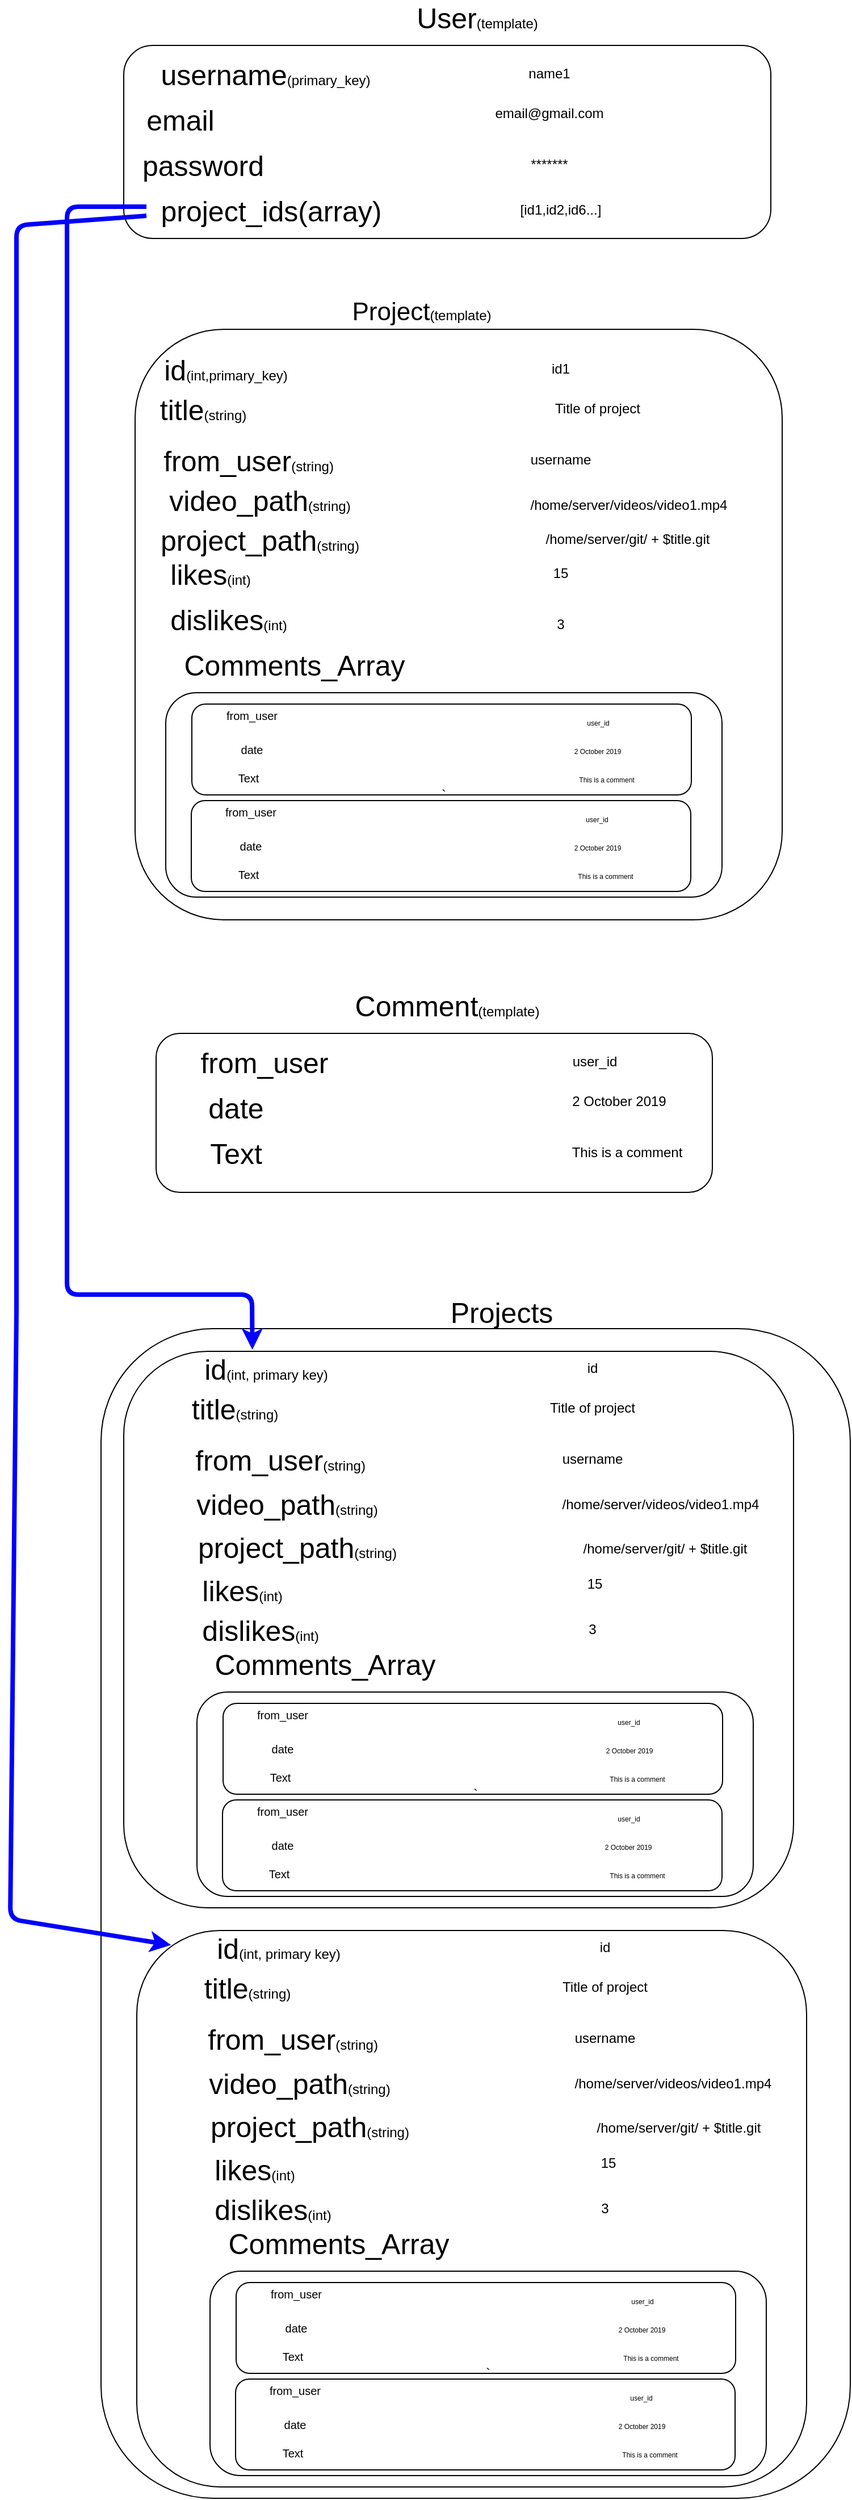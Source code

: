 <mxfile version="12.3.8" type="device" pages="1"><diagram id="bDGPlXlw2VGNP0Th6LXM" name="Page-1"><mxGraphModel dx="4913" dy="2206" grid="1" gridSize="10" guides="1" tooltips="1" connect="1" arrows="1" fold="1" page="1" pageScale="1" pageWidth="850" pageHeight="1100" math="0" shadow="0"><root><mxCell id="0"/><mxCell id="1" parent="0"/><mxCell id="iResX6bWfWfFYFpX5Amb-1" value="" style="rounded=1;whiteSpace=wrap;html=1;fillColor=none;" vertex="1" parent="1"><mxGeometry x="30" y="100" width="570" height="170" as="geometry"/></mxCell><mxCell id="iResX6bWfWfFYFpX5Amb-2" value="&lt;font style=&quot;font-size: 25px&quot;&gt;User&lt;/font&gt;(template)" style="text;html=1;strokeColor=none;fillColor=none;align=center;verticalAlign=middle;whiteSpace=wrap;rounded=0;" vertex="1" parent="1"><mxGeometry x="264" y="60" width="155" height="30" as="geometry"/></mxCell><mxCell id="iResX6bWfWfFYFpX5Amb-3" value="&lt;font style=&quot;font-size: 25px&quot;&gt;username&lt;/font&gt;(primary_key)" style="text;html=1;strokeColor=none;fillColor=none;align=center;verticalAlign=middle;whiteSpace=wrap;rounded=0;" vertex="1" parent="1"><mxGeometry x="50" y="110" width="210" height="30" as="geometry"/></mxCell><mxCell id="iResX6bWfWfFYFpX5Amb-4" value="&lt;font style=&quot;font-size: 25px&quot;&gt;email&lt;/font&gt;" style="text;html=1;strokeColor=none;fillColor=none;align=center;verticalAlign=middle;whiteSpace=wrap;rounded=0;" vertex="1" parent="1"><mxGeometry x="40" y="150" width="80" height="30" as="geometry"/></mxCell><mxCell id="iResX6bWfWfFYFpX5Amb-5" value="&lt;font style=&quot;font-size: 25px&quot;&gt;password&lt;/font&gt;" style="text;html=1;strokeColor=none;fillColor=none;align=center;verticalAlign=middle;whiteSpace=wrap;rounded=0;" vertex="1" parent="1"><mxGeometry x="40" y="190" width="120" height="30" as="geometry"/></mxCell><mxCell id="iResX6bWfWfFYFpX5Amb-7" value="name1" style="text;html=1;strokeColor=none;fillColor=none;align=center;verticalAlign=middle;whiteSpace=wrap;rounded=0;" vertex="1" parent="1"><mxGeometry x="365" y="110" width="80" height="30" as="geometry"/></mxCell><mxCell id="iResX6bWfWfFYFpX5Amb-8" value="email@gmail.com" style="text;html=1;strokeColor=none;fillColor=none;align=center;verticalAlign=middle;whiteSpace=wrap;rounded=0;" vertex="1" parent="1"><mxGeometry x="365" y="145" width="80" height="30" as="geometry"/></mxCell><mxCell id="iResX6bWfWfFYFpX5Amb-9" value="*******" style="text;html=1;strokeColor=none;fillColor=none;align=center;verticalAlign=middle;whiteSpace=wrap;rounded=0;" vertex="1" parent="1"><mxGeometry x="365" y="190" width="80" height="30" as="geometry"/></mxCell><mxCell id="iResX6bWfWfFYFpX5Amb-16" value="" style="rounded=1;whiteSpace=wrap;html=1;fillColor=none;" vertex="1" parent="1"><mxGeometry x="40" y="350" width="570" height="520" as="geometry"/></mxCell><mxCell id="iResX6bWfWfFYFpX5Amb-17" value="&lt;div&gt;&lt;font style=&quot;font-size: 22px&quot;&gt;&lt;font style=&quot;font-size: 22px&quot;&gt;Project&lt;/font&gt;&lt;/font&gt;(template)&lt;/div&gt;" style="text;html=1;strokeColor=none;fillColor=none;align=center;verticalAlign=middle;whiteSpace=wrap;rounded=0;" vertex="1" parent="1"><mxGeometry x="210" y="320" width="165" height="30" as="geometry"/></mxCell><mxCell id="iResX6bWfWfFYFpX5Amb-18" value="&lt;font style=&quot;font-size: 25px&quot;&gt;id&lt;/font&gt;(int,primary_key)" style="text;html=1;strokeColor=none;fillColor=none;align=center;verticalAlign=middle;whiteSpace=wrap;rounded=0;" vertex="1" parent="1"><mxGeometry x="80" y="370" width="80" height="30" as="geometry"/></mxCell><mxCell id="iResX6bWfWfFYFpX5Amb-19" value="&lt;font style=&quot;font-size: 25px&quot;&gt;title&lt;/font&gt;(string)" style="text;html=1;strokeColor=none;fillColor=none;align=center;verticalAlign=middle;whiteSpace=wrap;rounded=0;" vertex="1" parent="1"><mxGeometry x="60" y="405" width="80" height="30" as="geometry"/></mxCell><mxCell id="iResX6bWfWfFYFpX5Amb-20" value="&lt;font style=&quot;font-size: 25px&quot;&gt;from_user&lt;/font&gt;(string)" style="text;html=1;strokeColor=none;fillColor=none;align=center;verticalAlign=middle;whiteSpace=wrap;rounded=0;" vertex="1" parent="1"><mxGeometry x="100" y="450" width="80" height="30" as="geometry"/></mxCell><mxCell id="iResX6bWfWfFYFpX5Amb-21" value="id1" style="text;html=1;strokeColor=none;fillColor=none;align=center;verticalAlign=middle;whiteSpace=wrap;rounded=0;" vertex="1" parent="1"><mxGeometry x="375" y="370" width="80" height="30" as="geometry"/></mxCell><mxCell id="iResX6bWfWfFYFpX5Amb-22" value="Title of project" style="text;html=1;strokeColor=none;fillColor=none;align=center;verticalAlign=middle;whiteSpace=wrap;rounded=0;" vertex="1" parent="1"><mxGeometry x="375" y="405" width="145" height="30" as="geometry"/></mxCell><mxCell id="iResX6bWfWfFYFpX5Amb-23" value="username" style="text;html=1;strokeColor=none;fillColor=none;align=center;verticalAlign=middle;whiteSpace=wrap;rounded=0;" vertex="1" parent="1"><mxGeometry x="375" y="450" width="80" height="30" as="geometry"/></mxCell><mxCell id="iResX6bWfWfFYFpX5Amb-24" value="&lt;font style=&quot;font-size: 25px&quot;&gt;project_ids(array)&lt;/font&gt;" style="text;html=1;strokeColor=none;fillColor=none;align=center;verticalAlign=middle;whiteSpace=wrap;rounded=0;" vertex="1" parent="1"><mxGeometry x="120" y="230" width="80" height="30" as="geometry"/></mxCell><mxCell id="iResX6bWfWfFYFpX5Amb-25" value="[id1,id2,id6...]" style="text;html=1;strokeColor=none;fillColor=none;align=center;verticalAlign=middle;whiteSpace=wrap;rounded=0;" vertex="1" parent="1"><mxGeometry x="375" y="230" width="80" height="30" as="geometry"/></mxCell><mxCell id="iResX6bWfWfFYFpX5Amb-28" value="&lt;font style=&quot;font-size: 25px&quot;&gt;video_path&lt;/font&gt;(string)" style="text;html=1;strokeColor=none;fillColor=none;align=center;verticalAlign=middle;whiteSpace=wrap;rounded=0;" vertex="1" parent="1"><mxGeometry x="50" y="485" width="200" height="30" as="geometry"/></mxCell><mxCell id="iResX6bWfWfFYFpX5Amb-29" value="/home/server/videos/video1.mp4" style="text;html=1;strokeColor=none;fillColor=none;align=center;verticalAlign=middle;whiteSpace=wrap;rounded=0;" vertex="1" parent="1"><mxGeometry x="360" y="490" width="230" height="30" as="geometry"/></mxCell><mxCell id="iResX6bWfWfFYFpX5Amb-30" value="&lt;font style=&quot;font-size: 25px&quot;&gt;likes&lt;/font&gt;(int)" style="text;html=1;strokeColor=none;fillColor=none;align=center;verticalAlign=middle;whiteSpace=wrap;rounded=0;" vertex="1" parent="1"><mxGeometry x="60" y="550" width="93" height="30" as="geometry"/></mxCell><mxCell id="iResX6bWfWfFYFpX5Amb-31" value="&lt;font style=&quot;font-size: 25px&quot;&gt;dislikes&lt;/font&gt;(int)" style="text;html=1;strokeColor=none;fillColor=none;align=center;verticalAlign=middle;whiteSpace=wrap;rounded=0;" vertex="1" parent="1"><mxGeometry x="60" y="590" width="125" height="30" as="geometry"/></mxCell><mxCell id="iResX6bWfWfFYFpX5Amb-32" value="15" style="text;html=1;strokeColor=none;fillColor=none;align=center;verticalAlign=middle;whiteSpace=wrap;rounded=0;" vertex="1" parent="1"><mxGeometry x="375" y="550" width="80" height="30" as="geometry"/></mxCell><mxCell id="iResX6bWfWfFYFpX5Amb-33" value="3" style="text;html=1;strokeColor=none;fillColor=none;align=center;verticalAlign=middle;whiteSpace=wrap;rounded=0;" vertex="1" parent="1"><mxGeometry x="375" y="595" width="80" height="30" as="geometry"/></mxCell><mxCell id="iResX6bWfWfFYFpX5Amb-34" value="" style="rounded=1;whiteSpace=wrap;html=1;fillColor=none;" vertex="1" parent="1"><mxGeometry x="58.5" y="970" width="490" height="140" as="geometry"/></mxCell><mxCell id="iResX6bWfWfFYFpX5Amb-35" value="&lt;font style=&quot;font-size: 25px&quot;&gt;Comment&lt;/font&gt;(template)" style="text;html=1;strokeColor=none;fillColor=none;align=center;verticalAlign=middle;whiteSpace=wrap;rounded=0;" vertex="1" parent="1"><mxGeometry x="251" y="930" width="128" height="30" as="geometry"/></mxCell><mxCell id="iResX6bWfWfFYFpX5Amb-36" value="&lt;font style=&quot;font-size: 25px&quot;&gt;from_user&lt;/font&gt;" style="text;html=1;strokeColor=none;fillColor=none;align=center;verticalAlign=middle;whiteSpace=wrap;rounded=0;" vertex="1" parent="1"><mxGeometry x="48.5" y="980" width="210" height="30" as="geometry"/></mxCell><mxCell id="iResX6bWfWfFYFpX5Amb-37" value="&lt;font style=&quot;font-size: 25px&quot;&gt;date&lt;/font&gt;" style="text;html=1;strokeColor=none;fillColor=none;align=center;verticalAlign=middle;whiteSpace=wrap;rounded=0;" vertex="1" parent="1"><mxGeometry x="88.5" y="1020" width="80" height="30" as="geometry"/></mxCell><mxCell id="iResX6bWfWfFYFpX5Amb-39" value="user_id" style="text;html=1;strokeColor=none;fillColor=none;align=center;verticalAlign=middle;whiteSpace=wrap;rounded=0;" vertex="1" parent="1"><mxGeometry x="405" y="980" width="80" height="30" as="geometry"/></mxCell><mxCell id="iResX6bWfWfFYFpX5Amb-40" value="2 October 2019" style="text;html=1;strokeColor=none;fillColor=none;align=center;verticalAlign=middle;whiteSpace=wrap;rounded=0;" vertex="1" parent="1"><mxGeometry x="393.5" y="1015" width="145" height="30" as="geometry"/></mxCell><mxCell id="iResX6bWfWfFYFpX5Amb-41" value="This is a comment" style="text;html=1;strokeColor=none;fillColor=none;align=center;verticalAlign=middle;whiteSpace=wrap;rounded=0;" vertex="1" parent="1"><mxGeometry x="371" y="1060" width="205" height="30" as="geometry"/></mxCell><mxCell id="iResX6bWfWfFYFpX5Amb-42" value="&lt;font style=&quot;font-size: 25px&quot;&gt;Text&lt;/font&gt;" style="text;html=1;strokeColor=none;fillColor=none;align=center;verticalAlign=middle;whiteSpace=wrap;rounded=0;" vertex="1" parent="1"><mxGeometry x="88.5" y="1060" width="80" height="30" as="geometry"/></mxCell><mxCell id="iResX6bWfWfFYFpX5Amb-44" value="`" style="rounded=1;whiteSpace=wrap;html=1;fillColor=none;" vertex="1" parent="1"><mxGeometry x="67" y="670" width="490" height="180" as="geometry"/></mxCell><mxCell id="iResX6bWfWfFYFpX5Amb-45" value="&lt;font style=&quot;font-size: 25px&quot;&gt;Comments_Array&lt;/font&gt;" style="text;html=1;strokeColor=none;fillColor=none;align=center;verticalAlign=middle;whiteSpace=wrap;rounded=0;" vertex="1" parent="1"><mxGeometry x="57.5" y="630" width="245" height="30" as="geometry"/></mxCell><mxCell id="iResX6bWfWfFYFpX5Amb-57" value="" style="rounded=1;whiteSpace=wrap;html=1;fillColor=none;" vertex="1" parent="1"><mxGeometry x="90" y="680" width="440" height="80" as="geometry"/></mxCell><mxCell id="iResX6bWfWfFYFpX5Amb-59" value="&lt;font style=&quot;font-size: 10px&quot;&gt;from_user&lt;/font&gt;" style="text;html=1;strokeColor=none;fillColor=none;align=center;verticalAlign=middle;whiteSpace=wrap;rounded=0;" vertex="1" parent="1"><mxGeometry x="73.5" y="675" width="138" height="30" as="geometry"/></mxCell><mxCell id="iResX6bWfWfFYFpX5Amb-60" value="&lt;font style=&quot;font-size: 10px&quot;&gt;date&lt;/font&gt;" style="text;html=1;strokeColor=none;fillColor=none;align=center;verticalAlign=middle;whiteSpace=wrap;rounded=0;" vertex="1" parent="1"><mxGeometry x="102.5" y="705" width="80" height="30" as="geometry"/></mxCell><mxCell id="iResX6bWfWfFYFpX5Amb-61" value="&lt;font style=&quot;font-size: 6px&quot;&gt;user_id&lt;/font&gt;" style="text;html=1;strokeColor=none;fillColor=none;align=center;verticalAlign=middle;whiteSpace=wrap;rounded=0;" vertex="1" parent="1"><mxGeometry x="407.5" y="680" width="80" height="30" as="geometry"/></mxCell><mxCell id="iResX6bWfWfFYFpX5Amb-62" value="&lt;font style=&quot;font-size: 6px&quot;&gt;2 October 2019&lt;/font&gt;" style="text;html=1;strokeColor=none;fillColor=none;align=center;verticalAlign=middle;whiteSpace=wrap;rounded=0;" vertex="1" parent="1"><mxGeometry x="375" y="705" width="145" height="30" as="geometry"/></mxCell><mxCell id="iResX6bWfWfFYFpX5Amb-63" value="&lt;font style=&quot;font-size: 6px&quot;&gt;This is a comment&lt;/font&gt;" style="text;html=1;strokeColor=none;fillColor=none;align=center;verticalAlign=middle;whiteSpace=wrap;rounded=0;" vertex="1" parent="1"><mxGeometry x="352.5" y="730" width="205" height="30" as="geometry"/></mxCell><mxCell id="iResX6bWfWfFYFpX5Amb-64" value="&lt;font style=&quot;font-size: 10px&quot;&gt;Text&lt;/font&gt;" style="text;html=1;strokeColor=none;fillColor=none;align=center;verticalAlign=middle;whiteSpace=wrap;rounded=0;" vertex="1" parent="1"><mxGeometry x="100" y="730" width="80" height="30" as="geometry"/></mxCell><mxCell id="iResX6bWfWfFYFpX5Amb-65" value="" style="rounded=1;whiteSpace=wrap;html=1;fillColor=none;" vertex="1" parent="1"><mxGeometry x="89.5" y="765" width="440" height="80" as="geometry"/></mxCell><mxCell id="iResX6bWfWfFYFpX5Amb-66" value="&lt;font style=&quot;font-size: 10px&quot;&gt;from_user&lt;/font&gt;" style="text;html=1;strokeColor=none;fillColor=none;align=center;verticalAlign=middle;whiteSpace=wrap;rounded=0;" vertex="1" parent="1"><mxGeometry x="73" y="760" width="138" height="30" as="geometry"/></mxCell><mxCell id="iResX6bWfWfFYFpX5Amb-67" value="&lt;font style=&quot;font-size: 10px&quot;&gt;date&lt;/font&gt;" style="text;html=1;strokeColor=none;fillColor=none;align=center;verticalAlign=middle;whiteSpace=wrap;rounded=0;" vertex="1" parent="1"><mxGeometry x="102" y="790" width="80" height="30" as="geometry"/></mxCell><mxCell id="iResX6bWfWfFYFpX5Amb-68" value="&lt;font style=&quot;font-size: 6px&quot;&gt;user_id&lt;/font&gt;" style="text;html=1;strokeColor=none;fillColor=none;align=center;verticalAlign=middle;whiteSpace=wrap;rounded=0;" vertex="1" parent="1"><mxGeometry x="407" y="765" width="80" height="30" as="geometry"/></mxCell><mxCell id="iResX6bWfWfFYFpX5Amb-69" value="&lt;font style=&quot;font-size: 6px&quot;&gt;2 October 2019&lt;/font&gt;" style="text;html=1;strokeColor=none;fillColor=none;align=center;verticalAlign=middle;whiteSpace=wrap;rounded=0;" vertex="1" parent="1"><mxGeometry x="374.5" y="790" width="145" height="30" as="geometry"/></mxCell><mxCell id="iResX6bWfWfFYFpX5Amb-70" value="&lt;font style=&quot;font-size: 6px&quot;&gt;This is a comment&lt;/font&gt;" style="text;html=1;strokeColor=none;fillColor=none;align=center;verticalAlign=middle;whiteSpace=wrap;rounded=0;" vertex="1" parent="1"><mxGeometry x="352" y="815" width="205" height="30" as="geometry"/></mxCell><mxCell id="iResX6bWfWfFYFpX5Amb-71" value="&lt;font style=&quot;font-size: 10px&quot;&gt;Text&lt;/font&gt;" style="text;html=1;strokeColor=none;fillColor=none;align=center;verticalAlign=middle;whiteSpace=wrap;rounded=0;" vertex="1" parent="1"><mxGeometry x="99.5" y="815" width="80" height="30" as="geometry"/></mxCell><mxCell id="iResX6bWfWfFYFpX5Amb-72" value="" style="rounded=1;whiteSpace=wrap;html=1;fillColor=none;" vertex="1" parent="1"><mxGeometry x="10" y="1230" width="660" height="1030" as="geometry"/></mxCell><mxCell id="iResX6bWfWfFYFpX5Amb-73" value="&lt;font style=&quot;font-size: 25px&quot;&gt;Projects&lt;/font&gt;" style="text;html=1;strokeColor=none;fillColor=none;align=center;verticalAlign=middle;whiteSpace=wrap;rounded=0;" vertex="1" parent="1"><mxGeometry x="322.5" y="1200" width="80" height="30" as="geometry"/></mxCell><mxCell id="iResX6bWfWfFYFpX5Amb-75" value="&lt;font style=&quot;font-size: 25px&quot;&gt;title&lt;/font&gt;(string)" style="text;html=1;strokeColor=none;fillColor=none;align=center;verticalAlign=middle;whiteSpace=wrap;rounded=0;" vertex="1" parent="1"><mxGeometry x="87.5" y="1285" width="80" height="30" as="geometry"/></mxCell><mxCell id="iResX6bWfWfFYFpX5Amb-76" value="&lt;font style=&quot;font-size: 25px&quot;&gt;from_user&lt;/font&gt;(string)" style="text;html=1;strokeColor=none;fillColor=none;align=center;verticalAlign=middle;whiteSpace=wrap;rounded=0;" vertex="1" parent="1"><mxGeometry x="127.5" y="1330" width="80" height="30" as="geometry"/></mxCell><mxCell id="iResX6bWfWfFYFpX5Amb-78" value="Title of project" style="text;html=1;strokeColor=none;fillColor=none;align=center;verticalAlign=middle;whiteSpace=wrap;rounded=0;" vertex="1" parent="1"><mxGeometry x="402.5" y="1285" width="80" height="30" as="geometry"/></mxCell><mxCell id="iResX6bWfWfFYFpX5Amb-79" value="username" style="text;html=1;strokeColor=none;fillColor=none;align=center;verticalAlign=middle;whiteSpace=wrap;rounded=0;" vertex="1" parent="1"><mxGeometry x="402.5" y="1330" width="80" height="30" as="geometry"/></mxCell><mxCell id="iResX6bWfWfFYFpX5Amb-80" value="&lt;font style=&quot;font-size: 25px&quot;&gt;video_path&lt;/font&gt;(string)" style="text;html=1;strokeColor=none;fillColor=none;align=center;verticalAlign=middle;whiteSpace=wrap;rounded=0;" vertex="1" parent="1"><mxGeometry x="73.5" y="1368.5" width="200" height="30" as="geometry"/></mxCell><mxCell id="iResX6bWfWfFYFpX5Amb-81" value="/home/server/videos/video1.mp4" style="text;html=1;strokeColor=none;fillColor=none;align=center;verticalAlign=middle;whiteSpace=wrap;rounded=0;" vertex="1" parent="1"><mxGeometry x="387.5" y="1370" width="230" height="30" as="geometry"/></mxCell><mxCell id="iResX6bWfWfFYFpX5Amb-82" value="&lt;font style=&quot;font-size: 25px&quot;&gt;likes&lt;/font&gt;(int)" style="text;html=1;strokeColor=none;fillColor=none;align=center;verticalAlign=middle;whiteSpace=wrap;rounded=0;" vertex="1" parent="1"><mxGeometry x="87.5" y="1444.5" width="93" height="30" as="geometry"/></mxCell><mxCell id="iResX6bWfWfFYFpX5Amb-83" value="&lt;font style=&quot;font-size: 25px&quot;&gt;dislikes&lt;/font&gt;(int)" style="text;html=1;strokeColor=none;fillColor=none;align=center;verticalAlign=middle;whiteSpace=wrap;rounded=0;" vertex="1" parent="1"><mxGeometry x="87.5" y="1480" width="125" height="30" as="geometry"/></mxCell><mxCell id="iResX6bWfWfFYFpX5Amb-84" value="15" style="text;html=1;strokeColor=none;fillColor=none;align=center;verticalAlign=middle;whiteSpace=wrap;rounded=0;" vertex="1" parent="1"><mxGeometry x="405" y="1440" width="80" height="30" as="geometry"/></mxCell><mxCell id="iResX6bWfWfFYFpX5Amb-85" value="3" style="text;html=1;strokeColor=none;fillColor=none;align=center;verticalAlign=middle;whiteSpace=wrap;rounded=0;" vertex="1" parent="1"><mxGeometry x="402.5" y="1480" width="80" height="30" as="geometry"/></mxCell><mxCell id="iResX6bWfWfFYFpX5Amb-86" value="`" style="rounded=1;whiteSpace=wrap;html=1;fillColor=none;" vertex="1" parent="1"><mxGeometry x="94.5" y="1550" width="490" height="180" as="geometry"/></mxCell><mxCell id="iResX6bWfWfFYFpX5Amb-87" value="&lt;font style=&quot;font-size: 25px&quot;&gt;Comments_Array&lt;/font&gt;" style="text;html=1;strokeColor=none;fillColor=none;align=center;verticalAlign=middle;whiteSpace=wrap;rounded=0;" vertex="1" parent="1"><mxGeometry x="85" y="1510" width="245" height="30" as="geometry"/></mxCell><mxCell id="iResX6bWfWfFYFpX5Amb-88" value="" style="rounded=1;whiteSpace=wrap;html=1;fillColor=none;" vertex="1" parent="1"><mxGeometry x="117.5" y="1560" width="440" height="80" as="geometry"/></mxCell><mxCell id="iResX6bWfWfFYFpX5Amb-89" value="&lt;font style=&quot;font-size: 10px&quot;&gt;from_user&lt;/font&gt;" style="text;html=1;strokeColor=none;fillColor=none;align=center;verticalAlign=middle;whiteSpace=wrap;rounded=0;" vertex="1" parent="1"><mxGeometry x="101" y="1555" width="138" height="30" as="geometry"/></mxCell><mxCell id="iResX6bWfWfFYFpX5Amb-90" value="&lt;font style=&quot;font-size: 10px&quot;&gt;date&lt;/font&gt;" style="text;html=1;strokeColor=none;fillColor=none;align=center;verticalAlign=middle;whiteSpace=wrap;rounded=0;" vertex="1" parent="1"><mxGeometry x="130" y="1585" width="80" height="30" as="geometry"/></mxCell><mxCell id="iResX6bWfWfFYFpX5Amb-91" value="&lt;font style=&quot;font-size: 6px&quot;&gt;user_id&lt;/font&gt;" style="text;html=1;strokeColor=none;fillColor=none;align=center;verticalAlign=middle;whiteSpace=wrap;rounded=0;" vertex="1" parent="1"><mxGeometry x="435" y="1560" width="80" height="30" as="geometry"/></mxCell><mxCell id="iResX6bWfWfFYFpX5Amb-92" value="&lt;font style=&quot;font-size: 6px&quot;&gt;2 October 2019&lt;/font&gt;" style="text;html=1;strokeColor=none;fillColor=none;align=center;verticalAlign=middle;whiteSpace=wrap;rounded=0;" vertex="1" parent="1"><mxGeometry x="402.5" y="1585" width="145" height="30" as="geometry"/></mxCell><mxCell id="iResX6bWfWfFYFpX5Amb-93" value="&lt;font style=&quot;font-size: 6px&quot;&gt;This is a comment&lt;/font&gt;" style="text;html=1;strokeColor=none;fillColor=none;align=center;verticalAlign=middle;whiteSpace=wrap;rounded=0;" vertex="1" parent="1"><mxGeometry x="380" y="1610" width="205" height="30" as="geometry"/></mxCell><mxCell id="iResX6bWfWfFYFpX5Amb-94" value="&lt;font style=&quot;font-size: 10px&quot;&gt;Text&lt;/font&gt;" style="text;html=1;strokeColor=none;fillColor=none;align=center;verticalAlign=middle;whiteSpace=wrap;rounded=0;" vertex="1" parent="1"><mxGeometry x="127.5" y="1610" width="80" height="30" as="geometry"/></mxCell><mxCell id="iResX6bWfWfFYFpX5Amb-95" value="" style="rounded=1;whiteSpace=wrap;html=1;fillColor=none;" vertex="1" parent="1"><mxGeometry x="117" y="1645" width="440" height="80" as="geometry"/></mxCell><mxCell id="iResX6bWfWfFYFpX5Amb-96" value="&lt;font style=&quot;font-size: 10px&quot;&gt;from_user&lt;/font&gt;" style="text;html=1;strokeColor=none;fillColor=none;align=center;verticalAlign=middle;whiteSpace=wrap;rounded=0;" vertex="1" parent="1"><mxGeometry x="100.5" y="1640" width="138" height="30" as="geometry"/></mxCell><mxCell id="iResX6bWfWfFYFpX5Amb-97" value="&lt;font style=&quot;font-size: 10px&quot;&gt;date&lt;/font&gt;" style="text;html=1;strokeColor=none;fillColor=none;align=center;verticalAlign=middle;whiteSpace=wrap;rounded=0;" vertex="1" parent="1"><mxGeometry x="129.5" y="1670" width="80" height="30" as="geometry"/></mxCell><mxCell id="iResX6bWfWfFYFpX5Amb-98" value="&lt;font style=&quot;font-size: 6px&quot;&gt;user_id&lt;/font&gt;" style="text;html=1;strokeColor=none;fillColor=none;align=center;verticalAlign=middle;whiteSpace=wrap;rounded=0;" vertex="1" parent="1"><mxGeometry x="434.5" y="1645" width="80" height="30" as="geometry"/></mxCell><mxCell id="iResX6bWfWfFYFpX5Amb-99" value="&lt;font style=&quot;font-size: 6px&quot;&gt;2 October 2019&lt;/font&gt;" style="text;html=1;strokeColor=none;fillColor=none;align=center;verticalAlign=middle;whiteSpace=wrap;rounded=0;" vertex="1" parent="1"><mxGeometry x="402" y="1670" width="145" height="30" as="geometry"/></mxCell><mxCell id="iResX6bWfWfFYFpX5Amb-100" value="&lt;font style=&quot;font-size: 6px&quot;&gt;This is a comment&lt;/font&gt;" style="text;html=1;strokeColor=none;fillColor=none;align=center;verticalAlign=middle;whiteSpace=wrap;rounded=0;" vertex="1" parent="1"><mxGeometry x="379.5" y="1695" width="205" height="30" as="geometry"/></mxCell><mxCell id="iResX6bWfWfFYFpX5Amb-101" value="&lt;font style=&quot;font-size: 10px&quot;&gt;Text&lt;/font&gt;" style="text;html=1;strokeColor=none;fillColor=none;align=center;verticalAlign=middle;whiteSpace=wrap;rounded=0;" vertex="1" parent="1"><mxGeometry x="127" y="1695" width="80" height="30" as="geometry"/></mxCell><mxCell id="iResX6bWfWfFYFpX5Amb-102" value="&lt;font style=&quot;font-size: 25px&quot;&gt;id&lt;/font&gt;(int, primary key)" style="text;html=1;strokeColor=none;fillColor=none;align=center;verticalAlign=middle;whiteSpace=wrap;rounded=0;" vertex="1" parent="1"><mxGeometry x="68.5" y="1250" width="173" height="30" as="geometry"/></mxCell><mxCell id="iResX6bWfWfFYFpX5Amb-103" value="id" style="text;html=1;strokeColor=none;fillColor=none;align=center;verticalAlign=middle;whiteSpace=wrap;rounded=0;" vertex="1" parent="1"><mxGeometry x="402.5" y="1250" width="80" height="30" as="geometry"/></mxCell><mxCell id="iResX6bWfWfFYFpX5Amb-104" value="&lt;font style=&quot;font-size: 25px&quot;&gt;project_path&lt;/font&gt;(string)" style="text;html=1;strokeColor=none;fillColor=none;align=center;verticalAlign=middle;whiteSpace=wrap;rounded=0;" vertex="1" parent="1"><mxGeometry x="50" y="520" width="200" height="30" as="geometry"/></mxCell><mxCell id="iResX6bWfWfFYFpX5Amb-105" value="/home/server/git/ + $title.git" style="text;html=1;strokeColor=none;fillColor=none;align=center;verticalAlign=middle;whiteSpace=wrap;rounded=0;" vertex="1" parent="1"><mxGeometry x="358.5" y="520" width="230" height="30" as="geometry"/></mxCell><mxCell id="iResX6bWfWfFYFpX5Amb-106" value="&lt;font style=&quot;font-size: 25px&quot;&gt;project_path&lt;/font&gt;(string)" style="text;html=1;strokeColor=none;fillColor=none;align=center;verticalAlign=middle;whiteSpace=wrap;rounded=0;" vertex="1" parent="1"><mxGeometry x="82.5" y="1407" width="200" height="30" as="geometry"/></mxCell><mxCell id="iResX6bWfWfFYFpX5Amb-107" value="/home/server/git/ + $title.git" style="text;html=1;strokeColor=none;fillColor=none;align=center;verticalAlign=middle;whiteSpace=wrap;rounded=0;" vertex="1" parent="1"><mxGeometry x="392" y="1409" width="230" height="30" as="geometry"/></mxCell><mxCell id="iResX6bWfWfFYFpX5Amb-110" value="" style="rounded=1;whiteSpace=wrap;html=1;fillColor=none;" vertex="1" parent="1"><mxGeometry x="30" y="1250" width="590" height="490" as="geometry"/></mxCell><mxCell id="iResX6bWfWfFYFpX5Amb-111" value="&lt;font style=&quot;font-size: 25px&quot;&gt;title&lt;/font&gt;(string)" style="text;html=1;strokeColor=none;fillColor=none;align=center;verticalAlign=middle;whiteSpace=wrap;rounded=0;" vertex="1" parent="1"><mxGeometry x="99" y="1795" width="80" height="30" as="geometry"/></mxCell><mxCell id="iResX6bWfWfFYFpX5Amb-112" value="&lt;font style=&quot;font-size: 25px&quot;&gt;from_user&lt;/font&gt;(string)" style="text;html=1;strokeColor=none;fillColor=none;align=center;verticalAlign=middle;whiteSpace=wrap;rounded=0;" vertex="1" parent="1"><mxGeometry x="139" y="1840" width="80" height="30" as="geometry"/></mxCell><mxCell id="iResX6bWfWfFYFpX5Amb-113" value="Title of project" style="text;html=1;strokeColor=none;fillColor=none;align=center;verticalAlign=middle;whiteSpace=wrap;rounded=0;" vertex="1" parent="1"><mxGeometry x="414" y="1795" width="80" height="30" as="geometry"/></mxCell><mxCell id="iResX6bWfWfFYFpX5Amb-114" value="username" style="text;html=1;strokeColor=none;fillColor=none;align=center;verticalAlign=middle;whiteSpace=wrap;rounded=0;" vertex="1" parent="1"><mxGeometry x="414" y="1840" width="80" height="30" as="geometry"/></mxCell><mxCell id="iResX6bWfWfFYFpX5Amb-115" value="&lt;font style=&quot;font-size: 25px&quot;&gt;video_path&lt;/font&gt;(string)" style="text;html=1;strokeColor=none;fillColor=none;align=center;verticalAlign=middle;whiteSpace=wrap;rounded=0;" vertex="1" parent="1"><mxGeometry x="85" y="1878.5" width="200" height="30" as="geometry"/></mxCell><mxCell id="iResX6bWfWfFYFpX5Amb-116" value="/home/server/videos/video1.mp4" style="text;html=1;strokeColor=none;fillColor=none;align=center;verticalAlign=middle;whiteSpace=wrap;rounded=0;" vertex="1" parent="1"><mxGeometry x="399" y="1880" width="230" height="30" as="geometry"/></mxCell><mxCell id="iResX6bWfWfFYFpX5Amb-117" value="&lt;font style=&quot;font-size: 25px&quot;&gt;likes&lt;/font&gt;(int)" style="text;html=1;strokeColor=none;fillColor=none;align=center;verticalAlign=middle;whiteSpace=wrap;rounded=0;" vertex="1" parent="1"><mxGeometry x="99" y="1954.5" width="93" height="30" as="geometry"/></mxCell><mxCell id="iResX6bWfWfFYFpX5Amb-118" value="&lt;font style=&quot;font-size: 25px&quot;&gt;dislikes&lt;/font&gt;(int)" style="text;html=1;strokeColor=none;fillColor=none;align=center;verticalAlign=middle;whiteSpace=wrap;rounded=0;" vertex="1" parent="1"><mxGeometry x="99" y="1990" width="125" height="30" as="geometry"/></mxCell><mxCell id="iResX6bWfWfFYFpX5Amb-119" value="15" style="text;html=1;strokeColor=none;fillColor=none;align=center;verticalAlign=middle;whiteSpace=wrap;rounded=0;" vertex="1" parent="1"><mxGeometry x="416.5" y="1950" width="80" height="30" as="geometry"/></mxCell><mxCell id="iResX6bWfWfFYFpX5Amb-120" value="3" style="text;html=1;strokeColor=none;fillColor=none;align=center;verticalAlign=middle;whiteSpace=wrap;rounded=0;" vertex="1" parent="1"><mxGeometry x="414" y="1990" width="80" height="30" as="geometry"/></mxCell><mxCell id="iResX6bWfWfFYFpX5Amb-121" value="`" style="rounded=1;whiteSpace=wrap;html=1;fillColor=none;" vertex="1" parent="1"><mxGeometry x="106" y="2060" width="490" height="180" as="geometry"/></mxCell><mxCell id="iResX6bWfWfFYFpX5Amb-122" value="&lt;font style=&quot;font-size: 25px&quot;&gt;Comments_Array&lt;/font&gt;" style="text;html=1;strokeColor=none;fillColor=none;align=center;verticalAlign=middle;whiteSpace=wrap;rounded=0;" vertex="1" parent="1"><mxGeometry x="96.5" y="2020" width="245" height="30" as="geometry"/></mxCell><mxCell id="iResX6bWfWfFYFpX5Amb-123" value="" style="rounded=1;whiteSpace=wrap;html=1;fillColor=none;" vertex="1" parent="1"><mxGeometry x="129" y="2070" width="440" height="80" as="geometry"/></mxCell><mxCell id="iResX6bWfWfFYFpX5Amb-124" value="&lt;font style=&quot;font-size: 10px&quot;&gt;from_user&lt;/font&gt;" style="text;html=1;strokeColor=none;fillColor=none;align=center;verticalAlign=middle;whiteSpace=wrap;rounded=0;" vertex="1" parent="1"><mxGeometry x="112.5" y="2065" width="138" height="30" as="geometry"/></mxCell><mxCell id="iResX6bWfWfFYFpX5Amb-125" value="&lt;font style=&quot;font-size: 10px&quot;&gt;date&lt;/font&gt;" style="text;html=1;strokeColor=none;fillColor=none;align=center;verticalAlign=middle;whiteSpace=wrap;rounded=0;" vertex="1" parent="1"><mxGeometry x="141.5" y="2095" width="80" height="30" as="geometry"/></mxCell><mxCell id="iResX6bWfWfFYFpX5Amb-126" value="&lt;font style=&quot;font-size: 6px&quot;&gt;user_id&lt;/font&gt;" style="text;html=1;strokeColor=none;fillColor=none;align=center;verticalAlign=middle;whiteSpace=wrap;rounded=0;" vertex="1" parent="1"><mxGeometry x="446.5" y="2070" width="80" height="30" as="geometry"/></mxCell><mxCell id="iResX6bWfWfFYFpX5Amb-127" value="&lt;font style=&quot;font-size: 6px&quot;&gt;2 October 2019&lt;/font&gt;" style="text;html=1;strokeColor=none;fillColor=none;align=center;verticalAlign=middle;whiteSpace=wrap;rounded=0;" vertex="1" parent="1"><mxGeometry x="414" y="2095" width="145" height="30" as="geometry"/></mxCell><mxCell id="iResX6bWfWfFYFpX5Amb-128" value="&lt;font style=&quot;font-size: 6px&quot;&gt;This is a comment&lt;/font&gt;" style="text;html=1;strokeColor=none;fillColor=none;align=center;verticalAlign=middle;whiteSpace=wrap;rounded=0;" vertex="1" parent="1"><mxGeometry x="391.5" y="2120" width="205" height="30" as="geometry"/></mxCell><mxCell id="iResX6bWfWfFYFpX5Amb-129" value="&lt;font style=&quot;font-size: 10px&quot;&gt;Text&lt;/font&gt;" style="text;html=1;strokeColor=none;fillColor=none;align=center;verticalAlign=middle;whiteSpace=wrap;rounded=0;" vertex="1" parent="1"><mxGeometry x="139" y="2120" width="80" height="30" as="geometry"/></mxCell><mxCell id="iResX6bWfWfFYFpX5Amb-130" value="" style="rounded=1;whiteSpace=wrap;html=1;fillColor=none;" vertex="1" parent="1"><mxGeometry x="128.5" y="2155" width="440" height="80" as="geometry"/></mxCell><mxCell id="iResX6bWfWfFYFpX5Amb-131" value="&lt;font style=&quot;font-size: 10px&quot;&gt;from_user&lt;/font&gt;" style="text;html=1;strokeColor=none;fillColor=none;align=center;verticalAlign=middle;whiteSpace=wrap;rounded=0;" vertex="1" parent="1"><mxGeometry x="112" y="2150" width="138" height="30" as="geometry"/></mxCell><mxCell id="iResX6bWfWfFYFpX5Amb-132" value="&lt;font style=&quot;font-size: 10px&quot;&gt;date&lt;/font&gt;" style="text;html=1;strokeColor=none;fillColor=none;align=center;verticalAlign=middle;whiteSpace=wrap;rounded=0;" vertex="1" parent="1"><mxGeometry x="141" y="2180" width="80" height="30" as="geometry"/></mxCell><mxCell id="iResX6bWfWfFYFpX5Amb-133" value="&lt;font style=&quot;font-size: 6px&quot;&gt;user_id&lt;/font&gt;" style="text;html=1;strokeColor=none;fillColor=none;align=center;verticalAlign=middle;whiteSpace=wrap;rounded=0;" vertex="1" parent="1"><mxGeometry x="446" y="2155" width="80" height="30" as="geometry"/></mxCell><mxCell id="iResX6bWfWfFYFpX5Amb-134" value="&lt;font style=&quot;font-size: 6px&quot;&gt;2 October 2019&lt;/font&gt;" style="text;html=1;strokeColor=none;fillColor=none;align=center;verticalAlign=middle;whiteSpace=wrap;rounded=0;" vertex="1" parent="1"><mxGeometry x="413.5" y="2180" width="145" height="30" as="geometry"/></mxCell><mxCell id="iResX6bWfWfFYFpX5Amb-135" value="&lt;font style=&quot;font-size: 6px&quot;&gt;This is a comment&lt;/font&gt;" style="text;html=1;strokeColor=none;fillColor=none;align=center;verticalAlign=middle;whiteSpace=wrap;rounded=0;" vertex="1" parent="1"><mxGeometry x="391" y="2205" width="205" height="30" as="geometry"/></mxCell><mxCell id="iResX6bWfWfFYFpX5Amb-136" value="&lt;font style=&quot;font-size: 10px&quot;&gt;Text&lt;/font&gt;" style="text;html=1;strokeColor=none;fillColor=none;align=center;verticalAlign=middle;whiteSpace=wrap;rounded=0;" vertex="1" parent="1"><mxGeometry x="138.5" y="2205" width="80" height="30" as="geometry"/></mxCell><mxCell id="iResX6bWfWfFYFpX5Amb-137" value="&lt;font style=&quot;font-size: 25px&quot;&gt;id&lt;/font&gt;(int, primary key)" style="text;html=1;strokeColor=none;fillColor=none;align=center;verticalAlign=middle;whiteSpace=wrap;rounded=0;" vertex="1" parent="1"><mxGeometry x="80" y="1760" width="173" height="30" as="geometry"/></mxCell><mxCell id="iResX6bWfWfFYFpX5Amb-138" value="id" style="text;html=1;strokeColor=none;fillColor=none;align=center;verticalAlign=middle;whiteSpace=wrap;rounded=0;" vertex="1" parent="1"><mxGeometry x="414" y="1760" width="80" height="30" as="geometry"/></mxCell><mxCell id="iResX6bWfWfFYFpX5Amb-139" value="&lt;font style=&quot;font-size: 25px&quot;&gt;project_path&lt;/font&gt;(string)" style="text;html=1;strokeColor=none;fillColor=none;align=center;verticalAlign=middle;whiteSpace=wrap;rounded=0;" vertex="1" parent="1"><mxGeometry x="94" y="1917" width="200" height="30" as="geometry"/></mxCell><mxCell id="iResX6bWfWfFYFpX5Amb-140" value="/home/server/git/ + $title.git" style="text;html=1;strokeColor=none;fillColor=none;align=center;verticalAlign=middle;whiteSpace=wrap;rounded=0;" vertex="1" parent="1"><mxGeometry x="403.5" y="1919" width="230" height="30" as="geometry"/></mxCell><mxCell id="iResX6bWfWfFYFpX5Amb-141" value="" style="rounded=1;whiteSpace=wrap;html=1;fillColor=none;" vertex="1" parent="1"><mxGeometry x="41.5" y="1760" width="590" height="490" as="geometry"/></mxCell><mxCell id="iResX6bWfWfFYFpX5Amb-143" value="" style="endArrow=classic;html=1;entryX=0.192;entryY=-0.003;entryDx=0;entryDy=0;entryPerimeter=0;strokeColor=#0000FF;strokeWidth=4;" edge="1" parent="1" target="iResX6bWfWfFYFpX5Amb-110"><mxGeometry width="50" height="50" relative="1" as="geometry"><mxPoint x="50" y="242" as="sourcePoint"/><mxPoint x="180" y="1200" as="targetPoint"/><Array as="points"><mxPoint x="-20" y="242"/><mxPoint x="-20" y="1200"/><mxPoint x="143" y="1200"/></Array></mxGeometry></mxCell><mxCell id="iResX6bWfWfFYFpX5Amb-144" value="" style="endArrow=classic;html=1;entryX=0.051;entryY=0.026;entryDx=0;entryDy=0;entryPerimeter=0;startSize=6;strokeColor=#0000FF;strokeWidth=4;" edge="1" parent="1" target="iResX6bWfWfFYFpX5Amb-141"><mxGeometry width="50" height="50" relative="1" as="geometry"><mxPoint x="50" y="250" as="sourcePoint"/><mxPoint x="-64" y="1790" as="targetPoint"/><Array as="points"><mxPoint x="-64.5" y="258.5"/><mxPoint x="-64.5" y="1216.5"/><mxPoint x="-70" y="1750"/></Array></mxGeometry></mxCell></root></mxGraphModel></diagram></mxfile>